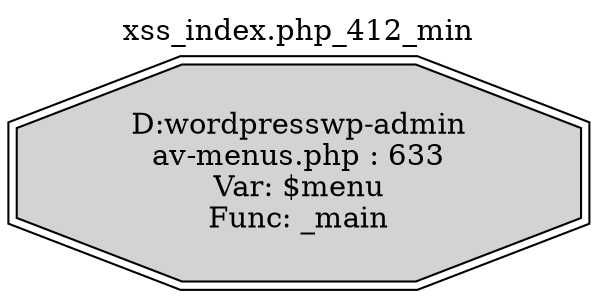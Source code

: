 digraph cfg {
  label="xss_index.php_412_min";
  labelloc=t;
  n1 [shape=doubleoctagon, label="D:\wordpress\wp-admin\nav-menus.php : 633\nVar: $menu\nFunc: _main\n",style=filled];
}
